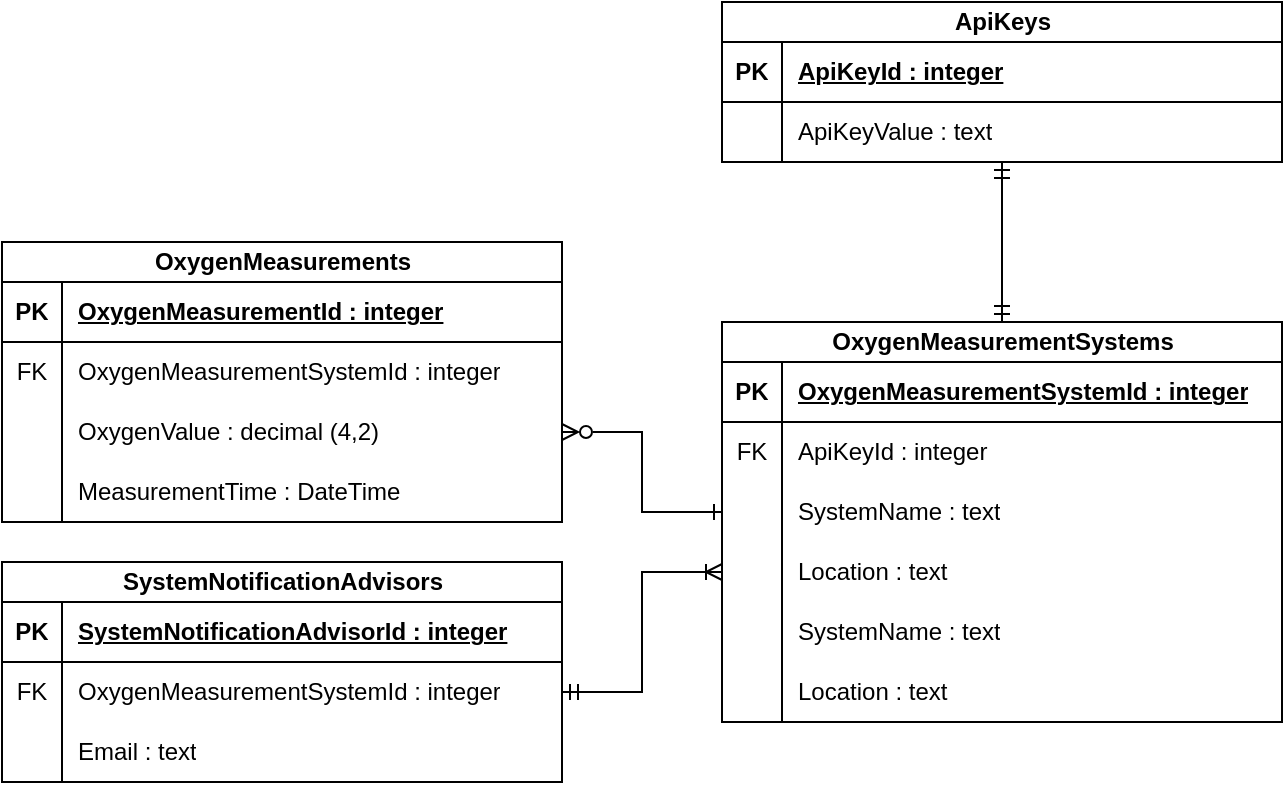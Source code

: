 <mxfile version="22.0.3" type="device">
  <diagram id="R2lEEEUBdFMjLlhIrx00" name="Page-1">
    <mxGraphModel dx="1182" dy="683" grid="1" gridSize="10" guides="1" tooltips="1" connect="1" arrows="1" fold="1" page="1" pageScale="1" pageWidth="1100" pageHeight="850" math="0" shadow="0" extFonts="Permanent Marker^https://fonts.googleapis.com/css?family=Permanent+Marker">
      <root>
        <mxCell id="0" />
        <mxCell id="1" parent="0" />
        <mxCell id="QjFySx0F8C5r1Osk9TrM-2" value="OxygenMeasurements" style="shape=table;startSize=20;container=1;collapsible=1;childLayout=tableLayout;fixedRows=1;rowLines=0;fontStyle=1;align=center;resizeLast=1;html=1;" parent="1" vertex="1">
          <mxGeometry x="230" y="360" width="280" height="140.0" as="geometry" />
        </mxCell>
        <mxCell id="QjFySx0F8C5r1Osk9TrM-3" value="" style="shape=tableRow;horizontal=0;startSize=0;swimlaneHead=0;swimlaneBody=0;fillColor=none;collapsible=0;dropTarget=0;points=[[0,0.5],[1,0.5]];portConstraint=eastwest;top=0;left=0;right=0;bottom=1;" parent="QjFySx0F8C5r1Osk9TrM-2" vertex="1">
          <mxGeometry y="20" width="280" height="30" as="geometry" />
        </mxCell>
        <mxCell id="QjFySx0F8C5r1Osk9TrM-4" value="PK" style="shape=partialRectangle;connectable=0;fillColor=none;top=0;left=0;bottom=0;right=0;fontStyle=1;overflow=hidden;whiteSpace=wrap;html=1;" parent="QjFySx0F8C5r1Osk9TrM-3" vertex="1">
          <mxGeometry width="30" height="30" as="geometry">
            <mxRectangle width="30" height="30" as="alternateBounds" />
          </mxGeometry>
        </mxCell>
        <mxCell id="QjFySx0F8C5r1Osk9TrM-5" value="OxygenMeasurementId : integer" style="shape=partialRectangle;connectable=0;fillColor=none;top=0;left=0;bottom=0;right=0;align=left;spacingLeft=6;fontStyle=5;overflow=hidden;whiteSpace=wrap;html=1;" parent="QjFySx0F8C5r1Osk9TrM-3" vertex="1">
          <mxGeometry x="30" width="250" height="30" as="geometry">
            <mxRectangle width="250" height="30" as="alternateBounds" />
          </mxGeometry>
        </mxCell>
        <mxCell id="QjFySx0F8C5r1Osk9TrM-12" value="" style="shape=tableRow;horizontal=0;startSize=0;swimlaneHead=0;swimlaneBody=0;fillColor=none;collapsible=0;dropTarget=0;points=[[0,0.5],[1,0.5]];portConstraint=eastwest;top=0;left=0;right=0;bottom=0;" parent="QjFySx0F8C5r1Osk9TrM-2" vertex="1">
          <mxGeometry y="50" width="280" height="30" as="geometry" />
        </mxCell>
        <mxCell id="QjFySx0F8C5r1Osk9TrM-13" value="FK" style="shape=partialRectangle;connectable=0;fillColor=none;top=0;left=0;bottom=0;right=0;editable=1;overflow=hidden;whiteSpace=wrap;html=1;" parent="QjFySx0F8C5r1Osk9TrM-12" vertex="1">
          <mxGeometry width="30" height="30" as="geometry">
            <mxRectangle width="30" height="30" as="alternateBounds" />
          </mxGeometry>
        </mxCell>
        <mxCell id="QjFySx0F8C5r1Osk9TrM-14" value="OxygenMeasurementSystemId : integer" style="shape=partialRectangle;connectable=0;fillColor=none;top=0;left=0;bottom=0;right=0;align=left;spacingLeft=6;overflow=hidden;whiteSpace=wrap;html=1;" parent="QjFySx0F8C5r1Osk9TrM-12" vertex="1">
          <mxGeometry x="30" width="250" height="30" as="geometry">
            <mxRectangle width="250" height="30" as="alternateBounds" />
          </mxGeometry>
        </mxCell>
        <mxCell id="QjFySx0F8C5r1Osk9TrM-6" value="" style="shape=tableRow;horizontal=0;startSize=0;swimlaneHead=0;swimlaneBody=0;fillColor=none;collapsible=0;dropTarget=0;points=[[0,0.5],[1,0.5]];portConstraint=eastwest;top=0;left=0;right=0;bottom=0;" parent="QjFySx0F8C5r1Osk9TrM-2" vertex="1">
          <mxGeometry y="80" width="280" height="30" as="geometry" />
        </mxCell>
        <mxCell id="QjFySx0F8C5r1Osk9TrM-7" value="" style="shape=partialRectangle;connectable=0;fillColor=none;top=0;left=0;bottom=0;right=0;editable=1;overflow=hidden;whiteSpace=wrap;html=1;" parent="QjFySx0F8C5r1Osk9TrM-6" vertex="1">
          <mxGeometry width="30" height="30" as="geometry">
            <mxRectangle width="30" height="30" as="alternateBounds" />
          </mxGeometry>
        </mxCell>
        <mxCell id="QjFySx0F8C5r1Osk9TrM-8" value="OxygenValue : decimal (4,2)" style="shape=partialRectangle;connectable=0;fillColor=none;top=0;left=0;bottom=0;right=0;align=left;spacingLeft=6;overflow=hidden;whiteSpace=wrap;html=1;" parent="QjFySx0F8C5r1Osk9TrM-6" vertex="1">
          <mxGeometry x="30" width="250" height="30" as="geometry">
            <mxRectangle width="250" height="30" as="alternateBounds" />
          </mxGeometry>
        </mxCell>
        <mxCell id="QjFySx0F8C5r1Osk9TrM-9" value="" style="shape=tableRow;horizontal=0;startSize=0;swimlaneHead=0;swimlaneBody=0;fillColor=none;collapsible=0;dropTarget=0;points=[[0,0.5],[1,0.5]];portConstraint=eastwest;top=0;left=0;right=0;bottom=0;" parent="QjFySx0F8C5r1Osk9TrM-2" vertex="1">
          <mxGeometry y="110" width="280" height="30" as="geometry" />
        </mxCell>
        <mxCell id="QjFySx0F8C5r1Osk9TrM-10" value="" style="shape=partialRectangle;connectable=0;fillColor=none;top=0;left=0;bottom=0;right=0;editable=1;overflow=hidden;whiteSpace=wrap;html=1;" parent="QjFySx0F8C5r1Osk9TrM-9" vertex="1">
          <mxGeometry width="30" height="30" as="geometry">
            <mxRectangle width="30" height="30" as="alternateBounds" />
          </mxGeometry>
        </mxCell>
        <mxCell id="QjFySx0F8C5r1Osk9TrM-11" value="MeasurementTime : DateTime" style="shape=partialRectangle;connectable=0;fillColor=none;top=0;left=0;bottom=0;right=0;align=left;spacingLeft=6;overflow=hidden;whiteSpace=wrap;html=1;" parent="QjFySx0F8C5r1Osk9TrM-9" vertex="1">
          <mxGeometry x="30" width="250" height="30" as="geometry">
            <mxRectangle width="250" height="30" as="alternateBounds" />
          </mxGeometry>
        </mxCell>
        <mxCell id="6VbBzPmCIYqdYl5-dYRb-1" value="ApiKeys" style="shape=table;startSize=20;container=1;collapsible=1;childLayout=tableLayout;fixedRows=1;rowLines=0;fontStyle=1;align=center;resizeLast=1;html=1;" parent="1" vertex="1">
          <mxGeometry x="590" y="240" width="280" height="80" as="geometry" />
        </mxCell>
        <mxCell id="6VbBzPmCIYqdYl5-dYRb-2" value="" style="shape=tableRow;horizontal=0;startSize=0;swimlaneHead=0;swimlaneBody=0;fillColor=none;collapsible=0;dropTarget=0;points=[[0,0.5],[1,0.5]];portConstraint=eastwest;top=0;left=0;right=0;bottom=1;" parent="6VbBzPmCIYqdYl5-dYRb-1" vertex="1">
          <mxGeometry y="20" width="280" height="30" as="geometry" />
        </mxCell>
        <mxCell id="6VbBzPmCIYqdYl5-dYRb-3" value="PK" style="shape=partialRectangle;connectable=0;fillColor=none;top=0;left=0;bottom=0;right=0;fontStyle=1;overflow=hidden;whiteSpace=wrap;html=1;" parent="6VbBzPmCIYqdYl5-dYRb-2" vertex="1">
          <mxGeometry width="30" height="30" as="geometry">
            <mxRectangle width="30" height="30" as="alternateBounds" />
          </mxGeometry>
        </mxCell>
        <mxCell id="6VbBzPmCIYqdYl5-dYRb-4" value="ApiKeyId : integer" style="shape=partialRectangle;connectable=0;fillColor=none;top=0;left=0;bottom=0;right=0;align=left;spacingLeft=6;fontStyle=5;overflow=hidden;whiteSpace=wrap;html=1;" parent="6VbBzPmCIYqdYl5-dYRb-2" vertex="1">
          <mxGeometry x="30" width="250" height="30" as="geometry">
            <mxRectangle width="250" height="30" as="alternateBounds" />
          </mxGeometry>
        </mxCell>
        <mxCell id="6VbBzPmCIYqdYl5-dYRb-5" value="" style="shape=tableRow;horizontal=0;startSize=0;swimlaneHead=0;swimlaneBody=0;fillColor=none;collapsible=0;dropTarget=0;points=[[0,0.5],[1,0.5]];portConstraint=eastwest;top=0;left=0;right=0;bottom=0;" parent="6VbBzPmCIYqdYl5-dYRb-1" vertex="1">
          <mxGeometry y="50" width="280" height="30" as="geometry" />
        </mxCell>
        <mxCell id="6VbBzPmCIYqdYl5-dYRb-6" value="" style="shape=partialRectangle;connectable=0;fillColor=none;top=0;left=0;bottom=0;right=0;editable=1;overflow=hidden;whiteSpace=wrap;html=1;" parent="6VbBzPmCIYqdYl5-dYRb-5" vertex="1">
          <mxGeometry width="30" height="30" as="geometry">
            <mxRectangle width="30" height="30" as="alternateBounds" />
          </mxGeometry>
        </mxCell>
        <mxCell id="6VbBzPmCIYqdYl5-dYRb-7" value="ApiKeyValue : text" style="shape=partialRectangle;connectable=0;fillColor=none;top=0;left=0;bottom=0;right=0;align=left;spacingLeft=6;overflow=hidden;whiteSpace=wrap;html=1;" parent="6VbBzPmCIYqdYl5-dYRb-5" vertex="1">
          <mxGeometry x="30" width="250" height="30" as="geometry">
            <mxRectangle width="250" height="30" as="alternateBounds" />
          </mxGeometry>
        </mxCell>
        <mxCell id="6VbBzPmCIYqdYl5-dYRb-27" value="OxygenMeasurementSystems" style="shape=table;startSize=20;container=1;collapsible=1;childLayout=tableLayout;fixedRows=1;rowLines=0;fontStyle=1;align=center;resizeLast=1;html=1;" parent="1" vertex="1">
          <mxGeometry x="590" y="400" width="280" height="200" as="geometry" />
        </mxCell>
        <mxCell id="6VbBzPmCIYqdYl5-dYRb-28" value="" style="shape=tableRow;horizontal=0;startSize=0;swimlaneHead=0;swimlaneBody=0;fillColor=none;collapsible=0;dropTarget=0;points=[[0,0.5],[1,0.5]];portConstraint=eastwest;top=0;left=0;right=0;bottom=1;" parent="6VbBzPmCIYqdYl5-dYRb-27" vertex="1">
          <mxGeometry y="20" width="280" height="30" as="geometry" />
        </mxCell>
        <mxCell id="6VbBzPmCIYqdYl5-dYRb-29" value="PK" style="shape=partialRectangle;connectable=0;fillColor=none;top=0;left=0;bottom=0;right=0;fontStyle=1;overflow=hidden;whiteSpace=wrap;html=1;" parent="6VbBzPmCIYqdYl5-dYRb-28" vertex="1">
          <mxGeometry width="30" height="30" as="geometry">
            <mxRectangle width="30" height="30" as="alternateBounds" />
          </mxGeometry>
        </mxCell>
        <mxCell id="6VbBzPmCIYqdYl5-dYRb-30" value="OxygenMeasurementSystemId : integer" style="shape=partialRectangle;connectable=0;fillColor=none;top=0;left=0;bottom=0;right=0;align=left;spacingLeft=6;fontStyle=5;overflow=hidden;whiteSpace=wrap;html=1;" parent="6VbBzPmCIYqdYl5-dYRb-28" vertex="1">
          <mxGeometry x="30" width="250" height="30" as="geometry">
            <mxRectangle width="250" height="30" as="alternateBounds" />
          </mxGeometry>
        </mxCell>
        <mxCell id="6VbBzPmCIYqdYl5-dYRb-31" value="" style="shape=tableRow;horizontal=0;startSize=0;swimlaneHead=0;swimlaneBody=0;fillColor=none;collapsible=0;dropTarget=0;points=[[0,0.5],[1,0.5]];portConstraint=eastwest;top=0;left=0;right=0;bottom=0;" parent="6VbBzPmCIYqdYl5-dYRb-27" vertex="1">
          <mxGeometry y="50" width="280" height="30" as="geometry" />
        </mxCell>
        <mxCell id="6VbBzPmCIYqdYl5-dYRb-32" value="FK" style="shape=partialRectangle;connectable=0;fillColor=none;top=0;left=0;bottom=0;right=0;editable=1;overflow=hidden;whiteSpace=wrap;html=1;" parent="6VbBzPmCIYqdYl5-dYRb-31" vertex="1">
          <mxGeometry width="30" height="30" as="geometry">
            <mxRectangle width="30" height="30" as="alternateBounds" />
          </mxGeometry>
        </mxCell>
        <mxCell id="6VbBzPmCIYqdYl5-dYRb-33" value="ApiKeyId : integer" style="shape=partialRectangle;connectable=0;fillColor=none;top=0;left=0;bottom=0;right=0;align=left;spacingLeft=6;overflow=hidden;whiteSpace=wrap;html=1;" parent="6VbBzPmCIYqdYl5-dYRb-31" vertex="1">
          <mxGeometry x="30" width="250" height="30" as="geometry">
            <mxRectangle width="250" height="30" as="alternateBounds" />
          </mxGeometry>
        </mxCell>
        <mxCell id="6VbBzPmCIYqdYl5-dYRb-18" value="" style="shape=tableRow;horizontal=0;startSize=0;swimlaneHead=0;swimlaneBody=0;fillColor=none;collapsible=0;dropTarget=0;points=[[0,0.5],[1,0.5]];portConstraint=eastwest;top=0;left=0;right=0;bottom=0;" parent="6VbBzPmCIYqdYl5-dYRb-27" vertex="1">
          <mxGeometry y="80" width="280" height="30" as="geometry" />
        </mxCell>
        <mxCell id="6VbBzPmCIYqdYl5-dYRb-19" value="" style="shape=partialRectangle;connectable=0;fillColor=none;top=0;left=0;bottom=0;right=0;editable=1;overflow=hidden;whiteSpace=wrap;html=1;" parent="6VbBzPmCIYqdYl5-dYRb-18" vertex="1">
          <mxGeometry width="30" height="30" as="geometry">
            <mxRectangle width="30" height="30" as="alternateBounds" />
          </mxGeometry>
        </mxCell>
        <mxCell id="6VbBzPmCIYqdYl5-dYRb-20" value="SystemName : text" style="shape=partialRectangle;connectable=0;fillColor=none;top=0;left=0;bottom=0;right=0;align=left;spacingLeft=6;overflow=hidden;whiteSpace=wrap;html=1;" parent="6VbBzPmCIYqdYl5-dYRb-18" vertex="1">
          <mxGeometry x="30" width="250" height="30" as="geometry">
            <mxRectangle width="250" height="30" as="alternateBounds" />
          </mxGeometry>
        </mxCell>
        <mxCell id="6VbBzPmCIYqdYl5-dYRb-21" value="" style="shape=tableRow;horizontal=0;startSize=0;swimlaneHead=0;swimlaneBody=0;fillColor=none;collapsible=0;dropTarget=0;points=[[0,0.5],[1,0.5]];portConstraint=eastwest;top=0;left=0;right=0;bottom=0;" parent="6VbBzPmCIYqdYl5-dYRb-27" vertex="1">
          <mxGeometry y="110" width="280" height="30" as="geometry" />
        </mxCell>
        <mxCell id="6VbBzPmCIYqdYl5-dYRb-22" value="" style="shape=partialRectangle;connectable=0;fillColor=none;top=0;left=0;bottom=0;right=0;editable=1;overflow=hidden;whiteSpace=wrap;html=1;" parent="6VbBzPmCIYqdYl5-dYRb-21" vertex="1">
          <mxGeometry width="30" height="30" as="geometry">
            <mxRectangle width="30" height="30" as="alternateBounds" />
          </mxGeometry>
        </mxCell>
        <mxCell id="6VbBzPmCIYqdYl5-dYRb-23" value="Location : text" style="shape=partialRectangle;connectable=0;fillColor=none;top=0;left=0;bottom=0;right=0;align=left;spacingLeft=6;overflow=hidden;whiteSpace=wrap;html=1;" parent="6VbBzPmCIYqdYl5-dYRb-21" vertex="1">
          <mxGeometry x="30" width="250" height="30" as="geometry">
            <mxRectangle width="250" height="30" as="alternateBounds" />
          </mxGeometry>
        </mxCell>
        <mxCell id="6VbBzPmCIYqdYl5-dYRb-34" value="" style="shape=tableRow;horizontal=0;startSize=0;swimlaneHead=0;swimlaneBody=0;fillColor=none;collapsible=0;dropTarget=0;points=[[0,0.5],[1,0.5]];portConstraint=eastwest;top=0;left=0;right=0;bottom=0;" parent="6VbBzPmCIYqdYl5-dYRb-27" vertex="1">
          <mxGeometry y="140" width="280" height="30" as="geometry" />
        </mxCell>
        <mxCell id="6VbBzPmCIYqdYl5-dYRb-35" value="" style="shape=partialRectangle;connectable=0;fillColor=none;top=0;left=0;bottom=0;right=0;editable=1;overflow=hidden;whiteSpace=wrap;html=1;" parent="6VbBzPmCIYqdYl5-dYRb-34" vertex="1">
          <mxGeometry width="30" height="30" as="geometry">
            <mxRectangle width="30" height="30" as="alternateBounds" />
          </mxGeometry>
        </mxCell>
        <mxCell id="6VbBzPmCIYqdYl5-dYRb-36" value="SystemName : text" style="shape=partialRectangle;connectable=0;fillColor=none;top=0;left=0;bottom=0;right=0;align=left;spacingLeft=6;overflow=hidden;whiteSpace=wrap;html=1;" parent="6VbBzPmCIYqdYl5-dYRb-34" vertex="1">
          <mxGeometry x="30" width="250" height="30" as="geometry">
            <mxRectangle width="250" height="30" as="alternateBounds" />
          </mxGeometry>
        </mxCell>
        <mxCell id="6VbBzPmCIYqdYl5-dYRb-37" value="" style="shape=tableRow;horizontal=0;startSize=0;swimlaneHead=0;swimlaneBody=0;fillColor=none;collapsible=0;dropTarget=0;points=[[0,0.5],[1,0.5]];portConstraint=eastwest;top=0;left=0;right=0;bottom=0;" parent="6VbBzPmCIYqdYl5-dYRb-27" vertex="1">
          <mxGeometry y="170" width="280" height="30" as="geometry" />
        </mxCell>
        <mxCell id="6VbBzPmCIYqdYl5-dYRb-38" value="" style="shape=partialRectangle;connectable=0;fillColor=none;top=0;left=0;bottom=0;right=0;editable=1;overflow=hidden;whiteSpace=wrap;html=1;" parent="6VbBzPmCIYqdYl5-dYRb-37" vertex="1">
          <mxGeometry width="30" height="30" as="geometry">
            <mxRectangle width="30" height="30" as="alternateBounds" />
          </mxGeometry>
        </mxCell>
        <mxCell id="6VbBzPmCIYqdYl5-dYRb-39" value="Location : text" style="shape=partialRectangle;connectable=0;fillColor=none;top=0;left=0;bottom=0;right=0;align=left;spacingLeft=6;overflow=hidden;whiteSpace=wrap;html=1;" parent="6VbBzPmCIYqdYl5-dYRb-37" vertex="1">
          <mxGeometry x="30" width="250" height="30" as="geometry">
            <mxRectangle width="250" height="30" as="alternateBounds" />
          </mxGeometry>
        </mxCell>
        <mxCell id="6VbBzPmCIYqdYl5-dYRb-54" value="" style="shape=tableRow;horizontal=0;startSize=0;swimlaneHead=0;swimlaneBody=0;fillColor=none;collapsible=0;dropTarget=0;points=[[0,0.5],[1,0.5]];portConstraint=eastwest;top=0;left=0;right=0;bottom=0;swimlaneFillColor=none;" parent="1" vertex="1">
          <mxGeometry x="400" y="470" width="230" height="30" as="geometry" />
        </mxCell>
        <mxCell id="6VbBzPmCIYqdYl5-dYRb-78" value="SystemNotificationAdvisors" style="shape=table;startSize=20;container=1;collapsible=1;childLayout=tableLayout;fixedRows=1;rowLines=0;fontStyle=1;align=center;resizeLast=1;html=1;" parent="1" vertex="1">
          <mxGeometry x="230" y="520" width="280" height="110" as="geometry" />
        </mxCell>
        <mxCell id="6VbBzPmCIYqdYl5-dYRb-79" value="" style="shape=tableRow;horizontal=0;startSize=0;swimlaneHead=0;swimlaneBody=0;fillColor=none;collapsible=0;dropTarget=0;points=[[0,0.5],[1,0.5]];portConstraint=eastwest;top=0;left=0;right=0;bottom=1;" parent="6VbBzPmCIYqdYl5-dYRb-78" vertex="1">
          <mxGeometry y="20" width="280" height="30" as="geometry" />
        </mxCell>
        <mxCell id="6VbBzPmCIYqdYl5-dYRb-80" value="PK" style="shape=partialRectangle;connectable=0;fillColor=none;top=0;left=0;bottom=0;right=0;fontStyle=1;overflow=hidden;whiteSpace=wrap;html=1;" parent="6VbBzPmCIYqdYl5-dYRb-79" vertex="1">
          <mxGeometry width="30" height="30" as="geometry">
            <mxRectangle width="30" height="30" as="alternateBounds" />
          </mxGeometry>
        </mxCell>
        <mxCell id="6VbBzPmCIYqdYl5-dYRb-81" value="SystemNotificationAdvisorId : integer" style="shape=partialRectangle;connectable=0;fillColor=none;top=0;left=0;bottom=0;right=0;align=left;spacingLeft=6;fontStyle=5;overflow=hidden;whiteSpace=wrap;html=1;" parent="6VbBzPmCIYqdYl5-dYRb-79" vertex="1">
          <mxGeometry x="30" width="250" height="30" as="geometry">
            <mxRectangle width="250" height="30" as="alternateBounds" />
          </mxGeometry>
        </mxCell>
        <mxCell id="6VbBzPmCIYqdYl5-dYRb-82" value="" style="shape=tableRow;horizontal=0;startSize=0;swimlaneHead=0;swimlaneBody=0;fillColor=none;collapsible=0;dropTarget=0;points=[[0,0.5],[1,0.5]];portConstraint=eastwest;top=0;left=0;right=0;bottom=0;" parent="6VbBzPmCIYqdYl5-dYRb-78" vertex="1">
          <mxGeometry y="50" width="280" height="30" as="geometry" />
        </mxCell>
        <mxCell id="6VbBzPmCIYqdYl5-dYRb-83" value="FK" style="shape=partialRectangle;connectable=0;fillColor=none;top=0;left=0;bottom=0;right=0;editable=1;overflow=hidden;whiteSpace=wrap;html=1;" parent="6VbBzPmCIYqdYl5-dYRb-82" vertex="1">
          <mxGeometry width="30" height="30" as="geometry">
            <mxRectangle width="30" height="30" as="alternateBounds" />
          </mxGeometry>
        </mxCell>
        <mxCell id="6VbBzPmCIYqdYl5-dYRb-84" value="OxygenMeasurementSystemId : integer" style="shape=partialRectangle;connectable=0;fillColor=none;top=0;left=0;bottom=0;right=0;align=left;spacingLeft=6;overflow=hidden;whiteSpace=wrap;html=1;" parent="6VbBzPmCIYqdYl5-dYRb-82" vertex="1">
          <mxGeometry x="30" width="250" height="30" as="geometry">
            <mxRectangle width="250" height="30" as="alternateBounds" />
          </mxGeometry>
        </mxCell>
        <mxCell id="6VbBzPmCIYqdYl5-dYRb-85" value="" style="shape=tableRow;horizontal=0;startSize=0;swimlaneHead=0;swimlaneBody=0;fillColor=none;collapsible=0;dropTarget=0;points=[[0,0.5],[1,0.5]];portConstraint=eastwest;top=0;left=0;right=0;bottom=0;" parent="6VbBzPmCIYqdYl5-dYRb-78" vertex="1">
          <mxGeometry y="80" width="280" height="30" as="geometry" />
        </mxCell>
        <mxCell id="6VbBzPmCIYqdYl5-dYRb-86" value="" style="shape=partialRectangle;connectable=0;fillColor=none;top=0;left=0;bottom=0;right=0;editable=1;overflow=hidden;whiteSpace=wrap;html=1;" parent="6VbBzPmCIYqdYl5-dYRb-85" vertex="1">
          <mxGeometry width="30" height="30" as="geometry">
            <mxRectangle width="30" height="30" as="alternateBounds" />
          </mxGeometry>
        </mxCell>
        <mxCell id="6VbBzPmCIYqdYl5-dYRb-87" value="Email : text" style="shape=partialRectangle;connectable=0;fillColor=none;top=0;left=0;bottom=0;right=0;align=left;spacingLeft=6;overflow=hidden;whiteSpace=wrap;html=1;" parent="6VbBzPmCIYqdYl5-dYRb-85" vertex="1">
          <mxGeometry x="30" width="250" height="30" as="geometry">
            <mxRectangle width="250" height="30" as="alternateBounds" />
          </mxGeometry>
        </mxCell>
        <mxCell id="6VbBzPmCIYqdYl5-dYRb-101" value="" style="edgeStyle=orthogonalEdgeStyle;fontSize=12;html=1;endArrow=ERmandOne;endFill=0;startArrow=ERmandOne;rounded=0;entryX=0.5;entryY=1;entryDx=0;entryDy=0;exitX=0.5;exitY=0;exitDx=0;exitDy=0;startFill=0;" parent="1" source="6VbBzPmCIYqdYl5-dYRb-27" target="6VbBzPmCIYqdYl5-dYRb-1" edge="1">
          <mxGeometry width="100" height="100" relative="1" as="geometry">
            <mxPoint x="610" y="380" as="sourcePoint" />
            <mxPoint x="740" y="300" as="targetPoint" />
          </mxGeometry>
        </mxCell>
        <mxCell id="6VbBzPmCIYqdYl5-dYRb-102" style="edgeStyle=orthogonalEdgeStyle;rounded=0;orthogonalLoop=1;jettySize=auto;html=1;endArrow=ERone;endFill=0;startArrow=ERzeroToMany;startFill=0;" parent="1" source="QjFySx0F8C5r1Osk9TrM-6" target="6VbBzPmCIYqdYl5-dYRb-18" edge="1">
          <mxGeometry relative="1" as="geometry" />
        </mxCell>
        <mxCell id="6VbBzPmCIYqdYl5-dYRb-103" style="edgeStyle=orthogonalEdgeStyle;rounded=0;orthogonalLoop=1;jettySize=auto;html=1;entryX=0;entryY=0.5;entryDx=0;entryDy=0;endArrow=ERoneToMany;endFill=0;startArrow=ERmandOne;startFill=0;" parent="1" source="6VbBzPmCIYqdYl5-dYRb-82" target="6VbBzPmCIYqdYl5-dYRb-21" edge="1">
          <mxGeometry relative="1" as="geometry" />
        </mxCell>
      </root>
    </mxGraphModel>
  </diagram>
</mxfile>
